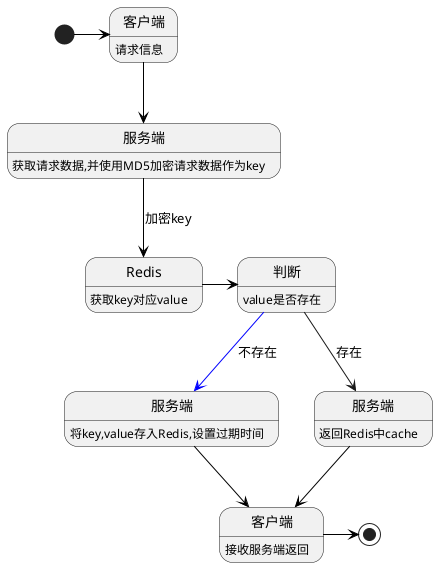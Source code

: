 @startuml
state "服务端" as 服务端处理1
state "服务端" as 服务端处理2
state "客户端" as 客户端接收

    [*] -[#black]right-> 客户端
    客户端: 请求信息
    客户端 -[#black]down-> 服务端
    服务端: 获取请求数据,并使用MD5加密请求数据作为key
    服务端 -[#black]-> Redis : 加密key
    Redis: 获取key对应value
    Redis -[#black]> 判断
    判断: value是否存在
    判断 -[#blue]down-> 服务端处理1: 不存在
    服务端处理1 : 将key,value存入Redis,设置过期时间
    服务端处理1 -down[#black]-> 客户端接收
    判断 -down-> 服务端处理2: 存在
    服务端处理2: 返回Redis中cache
    服务端处理2 -down[#black]-> 客户端接收
    客户端接收: 接收服务端返回
    客户端接收 -right[#black]-> [*]
@enduml